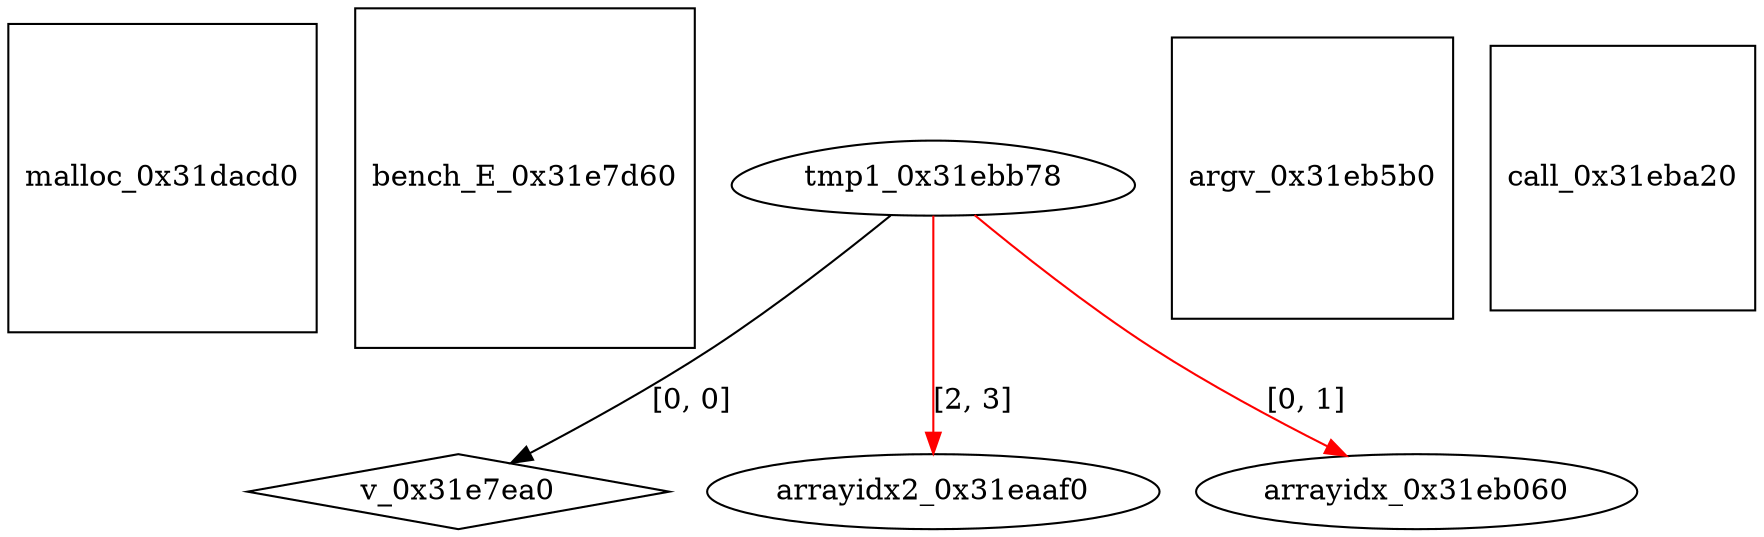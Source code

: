 digraph grafico {
"malloc_0x31dacd0" [shape=square];
"bench_E_0x31e7d60" [shape=square];
"v_0x31e7ea0" [shape=diamond];
"tmp1_0x31ebb78" -> "v_0x31e7ea0" [label="[0, 0]"];
"arrayidx2_0x31eaaf0" [shape=ellipse];
"tmp1_0x31ebb78" -> "arrayidx2_0x31eaaf0" [label="[2, 3]",color=red];
"arrayidx_0x31eb060" [shape=ellipse];
"tmp1_0x31ebb78" -> "arrayidx_0x31eb060" [label="[0, 1]",color=red];
"argv_0x31eb5b0" [shape=square];
"call_0x31eba20" [shape=square];
"tmp1_0x31ebb78" [shape=egg];
}